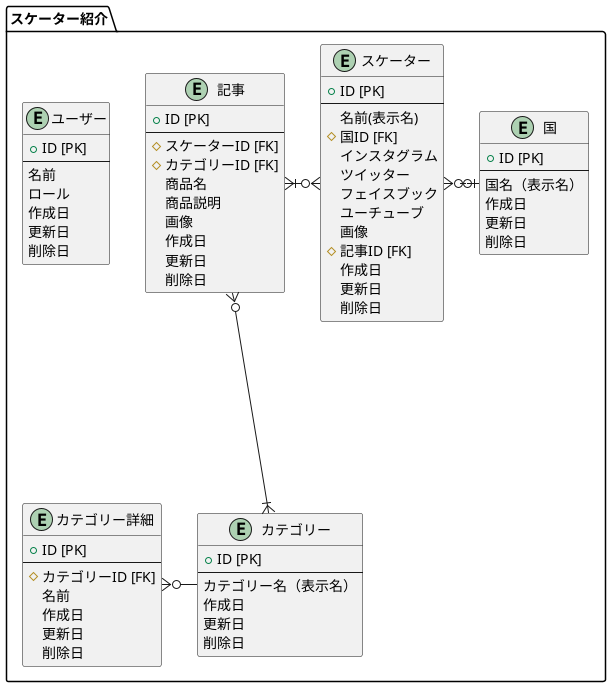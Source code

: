 @startuml

package "スケーター紹介"{
    entity "スケーター" as skaters{
        + ID [PK]
        --
        名前(表示名)
        #国ID [FK]
        インスタグラム
        ツイッター
        フェイスブック
        ユーチューブ
        画像
        #記事ID [FK]
        作成日
        更新日
        削除日
    }

    entity "国" as countries{
        +ID [PK]
        --
        国名（表示名）
        作成日
        更新日
        削除日
    }

    entity "記事" as posts{
        +ID [PK]
        --
        #スケーターID [FK]
        #カテゴリーID [FK]
        商品名
        商品説明
        画像
        作成日
        更新日
        削除日
    }

    entity "カテゴリー" as categories{
        +ID [PK]
        --
        カテゴリー名（表示名）
        作成日
        更新日
        削除日
    }

    entity "カテゴリー詳細" as category_details{
        +ID [PK]
        --
        #カテゴリーID [FK]
        名前
        作成日
        更新日
        削除日
    }
    
    entity "ユーザー" as users{
        +ID [PK]
        --
        名前
        ロール
        作成日
        更新日
        削除日
    }

skaters }o--ri--o| countries
skaters }o--le--|{ posts
posts }o--d--|{ categories
categories --le--o{ category_details



/'
    ------   :1
    ----||   :1 and only 1
    ----o|   :0 or 1
    -----{   :many
    ----|{   :1 or more
    ----o{   :0 or many
'/



}

@endpuml